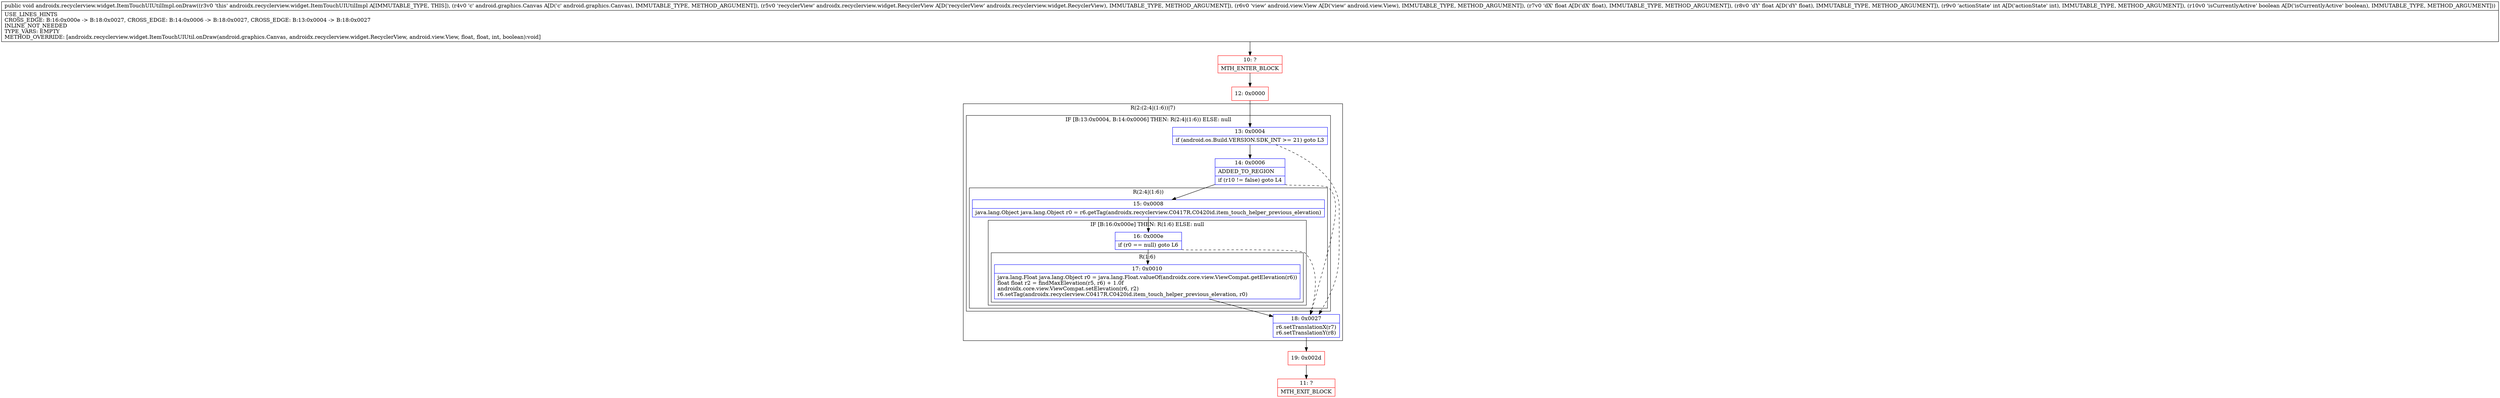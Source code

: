digraph "CFG forandroidx.recyclerview.widget.ItemTouchUIUtilImpl.onDraw(Landroid\/graphics\/Canvas;Landroidx\/recyclerview\/widget\/RecyclerView;Landroid\/view\/View;FFIZ)V" {
subgraph cluster_Region_941824485 {
label = "R(2:(2:4|(1:6))|7)";
node [shape=record,color=blue];
subgraph cluster_IfRegion_822604425 {
label = "IF [B:13:0x0004, B:14:0x0006] THEN: R(2:4|(1:6)) ELSE: null";
node [shape=record,color=blue];
Node_13 [shape=record,label="{13\:\ 0x0004|if (android.os.Build.VERSION.SDK_INT \>= 21) goto L3\l}"];
Node_14 [shape=record,label="{14\:\ 0x0006|ADDED_TO_REGION\l|if (r10 != false) goto L4\l}"];
subgraph cluster_Region_1379347107 {
label = "R(2:4|(1:6))";
node [shape=record,color=blue];
Node_15 [shape=record,label="{15\:\ 0x0008|java.lang.Object java.lang.Object r0 = r6.getTag(androidx.recyclerview.C0417R.C0420id.item_touch_helper_previous_elevation)\l}"];
subgraph cluster_IfRegion_537205150 {
label = "IF [B:16:0x000e] THEN: R(1:6) ELSE: null";
node [shape=record,color=blue];
Node_16 [shape=record,label="{16\:\ 0x000e|if (r0 == null) goto L6\l}"];
subgraph cluster_Region_1104881133 {
label = "R(1:6)";
node [shape=record,color=blue];
Node_17 [shape=record,label="{17\:\ 0x0010|java.lang.Float java.lang.Object r0 = java.lang.Float.valueOf(androidx.core.view.ViewCompat.getElevation(r6))\lfloat float r2 = findMaxElevation(r5, r6) + 1.0f\landroidx.core.view.ViewCompat.setElevation(r6, r2)\lr6.setTag(androidx.recyclerview.C0417R.C0420id.item_touch_helper_previous_elevation, r0)\l}"];
}
}
}
}
Node_18 [shape=record,label="{18\:\ 0x0027|r6.setTranslationX(r7)\lr6.setTranslationY(r8)\l}"];
}
Node_10 [shape=record,color=red,label="{10\:\ ?|MTH_ENTER_BLOCK\l}"];
Node_12 [shape=record,color=red,label="{12\:\ 0x0000}"];
Node_19 [shape=record,color=red,label="{19\:\ 0x002d}"];
Node_11 [shape=record,color=red,label="{11\:\ ?|MTH_EXIT_BLOCK\l}"];
MethodNode[shape=record,label="{public void androidx.recyclerview.widget.ItemTouchUIUtilImpl.onDraw((r3v0 'this' androidx.recyclerview.widget.ItemTouchUIUtilImpl A[IMMUTABLE_TYPE, THIS]), (r4v0 'c' android.graphics.Canvas A[D('c' android.graphics.Canvas), IMMUTABLE_TYPE, METHOD_ARGUMENT]), (r5v0 'recyclerView' androidx.recyclerview.widget.RecyclerView A[D('recyclerView' androidx.recyclerview.widget.RecyclerView), IMMUTABLE_TYPE, METHOD_ARGUMENT]), (r6v0 'view' android.view.View A[D('view' android.view.View), IMMUTABLE_TYPE, METHOD_ARGUMENT]), (r7v0 'dX' float A[D('dX' float), IMMUTABLE_TYPE, METHOD_ARGUMENT]), (r8v0 'dY' float A[D('dY' float), IMMUTABLE_TYPE, METHOD_ARGUMENT]), (r9v0 'actionState' int A[D('actionState' int), IMMUTABLE_TYPE, METHOD_ARGUMENT]), (r10v0 'isCurrentlyActive' boolean A[D('isCurrentlyActive' boolean), IMMUTABLE_TYPE, METHOD_ARGUMENT]))  | USE_LINES_HINTS\lCROSS_EDGE: B:16:0x000e \-\> B:18:0x0027, CROSS_EDGE: B:14:0x0006 \-\> B:18:0x0027, CROSS_EDGE: B:13:0x0004 \-\> B:18:0x0027\lINLINE_NOT_NEEDED\lTYPE_VARS: EMPTY\lMETHOD_OVERRIDE: [androidx.recyclerview.widget.ItemTouchUIUtil.onDraw(android.graphics.Canvas, androidx.recyclerview.widget.RecyclerView, android.view.View, float, float, int, boolean):void]\l}"];
MethodNode -> Node_10;Node_13 -> Node_14;
Node_13 -> Node_18[style=dashed];
Node_14 -> Node_15;
Node_14 -> Node_18[style=dashed];
Node_15 -> Node_16;
Node_16 -> Node_17;
Node_16 -> Node_18[style=dashed];
Node_17 -> Node_18;
Node_18 -> Node_19;
Node_10 -> Node_12;
Node_12 -> Node_13;
Node_19 -> Node_11;
}

